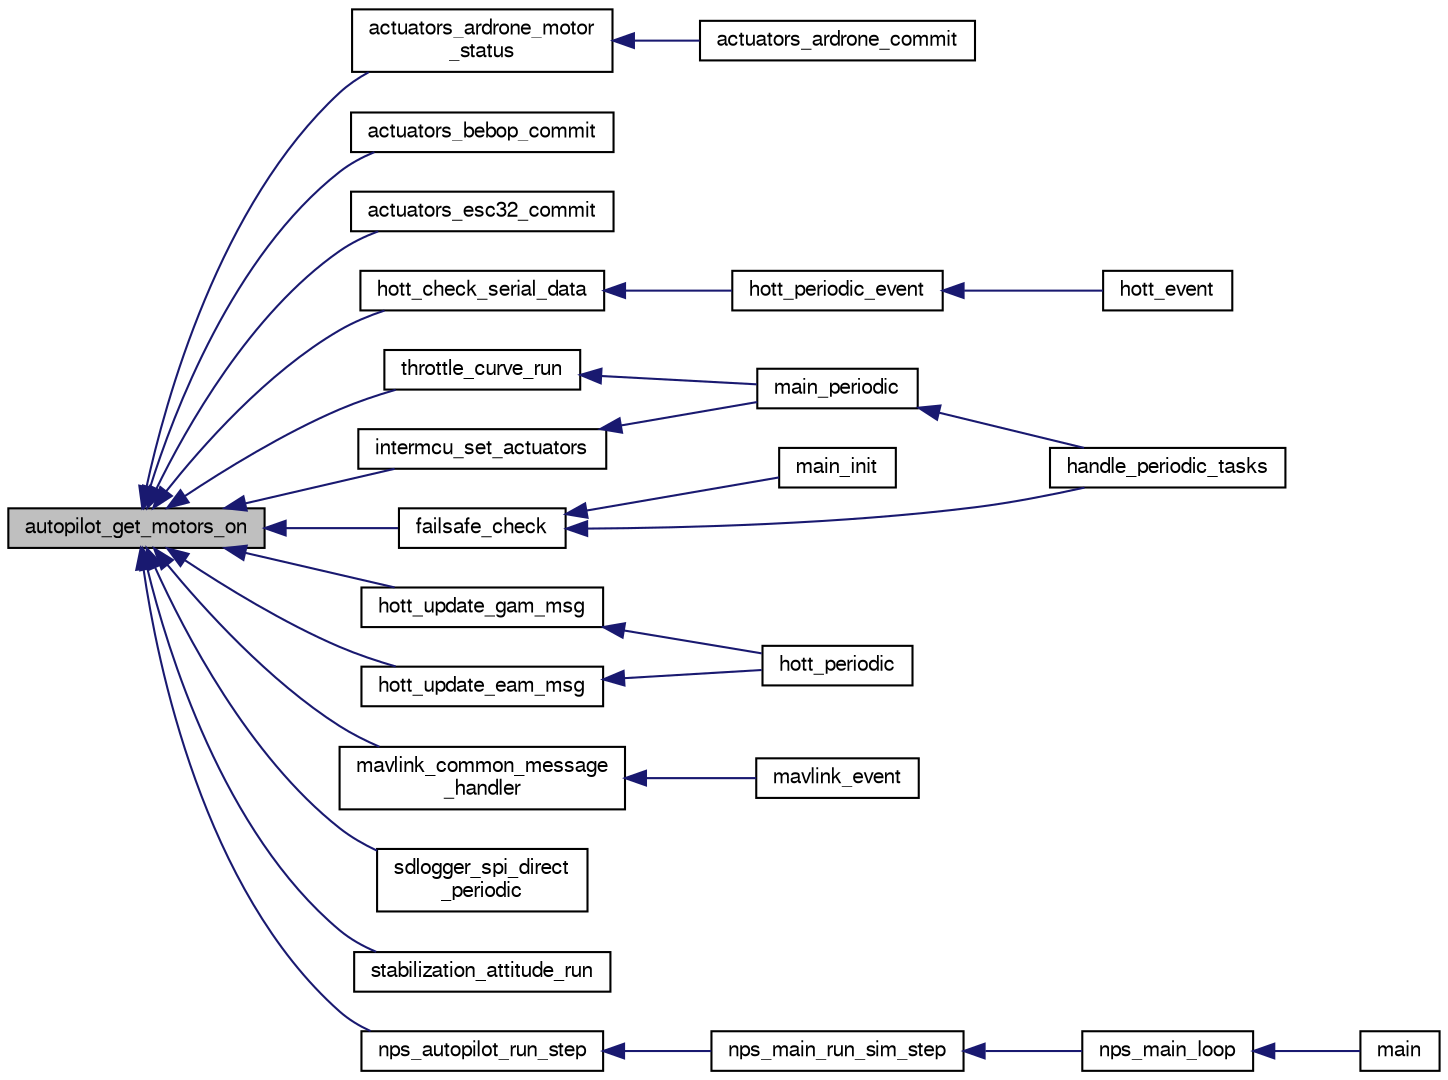 digraph "autopilot_get_motors_on"
{
  edge [fontname="FreeSans",fontsize="10",labelfontname="FreeSans",labelfontsize="10"];
  node [fontname="FreeSans",fontsize="10",shape=record];
  rankdir="LR";
  Node1 [label="autopilot_get_motors_on",height=0.2,width=0.4,color="black", fillcolor="grey75", style="filled", fontcolor="black"];
  Node1 -> Node2 [dir="back",color="midnightblue",fontsize="10",style="solid",fontname="FreeSans"];
  Node2 [label="actuators_ardrone_motor\l_status",height=0.2,width=0.4,color="black", fillcolor="white", style="filled",URL="$boards_2ardrone_2actuators_8c.html#ad8d796514edd55dd0f4a2134fd83f691"];
  Node2 -> Node3 [dir="back",color="midnightblue",fontsize="10",style="solid",fontname="FreeSans"];
  Node3 [label="actuators_ardrone_commit",height=0.2,width=0.4,color="black", fillcolor="white", style="filled",URL="$boards_2ardrone_2actuators_8h.html#a1e5faec000e4e1602bba080db2aec27c"];
  Node1 -> Node4 [dir="back",color="midnightblue",fontsize="10",style="solid",fontname="FreeSans"];
  Node4 [label="actuators_bebop_commit",height=0.2,width=0.4,color="black", fillcolor="white", style="filled",URL="$boards_2bebop_2actuators_8h.html#ad8f645b7663a54e01ba60403a1e45645"];
  Node1 -> Node5 [dir="back",color="midnightblue",fontsize="10",style="solid",fontname="FreeSans"];
  Node5 [label="actuators_esc32_commit",height=0.2,width=0.4,color="black", fillcolor="white", style="filled",URL="$actuators__esc32_8h.html#a699563136f20e59e607791d62ac81660",tooltip="Commits the commands and sends them to the ESCs. "];
  Node1 -> Node6 [dir="back",color="midnightblue",fontsize="10",style="solid",fontname="FreeSans"];
  Node6 [label="failsafe_check",height=0.2,width=0.4,color="black", fillcolor="white", style="filled",URL="$rover_2main__ap_8h.html#a9b33ef8d06e683b2dac822bdf94cd1a8"];
  Node6 -> Node7 [dir="back",color="midnightblue",fontsize="10",style="solid",fontname="FreeSans"];
  Node7 [label="main_init",height=0.2,width=0.4,color="black", fillcolor="white", style="filled",URL="$rover_2main__ap_8h.html#a3719465edd56d2b587a6b340f29e4f90",tooltip="Main initialization. "];
  Node6 -> Node8 [dir="back",color="midnightblue",fontsize="10",style="solid",fontname="FreeSans"];
  Node8 [label="handle_periodic_tasks",height=0.2,width=0.4,color="black", fillcolor="white", style="filled",URL="$rover_2main__ap_8h.html#ab79bb049ce85bf2ed3a75c6b12c02bcb"];
  Node1 -> Node9 [dir="back",color="midnightblue",fontsize="10",style="solid",fontname="FreeSans"];
  Node9 [label="hott_check_serial_data",height=0.2,width=0.4,color="black", fillcolor="white", style="filled",URL="$modules_2hott_2hott_8c.html#ad9ba717e808b0a9d9eabf747ba7abddb"];
  Node9 -> Node10 [dir="back",color="midnightblue",fontsize="10",style="solid",fontname="FreeSans"];
  Node10 [label="hott_periodic_event",height=0.2,width=0.4,color="black", fillcolor="white", style="filled",URL="$modules_2hott_2hott_8c.html#a64d986dbd4a6b7fa67a60cf0f237d31c"];
  Node10 -> Node11 [dir="back",color="midnightblue",fontsize="10",style="solid",fontname="FreeSans"];
  Node11 [label="hott_event",height=0.2,width=0.4,color="black", fillcolor="white", style="filled",URL="$modules_2hott_2hott_8h.html#afd6976c45645e710a8036805a913fc4c"];
  Node1 -> Node12 [dir="back",color="midnightblue",fontsize="10",style="solid",fontname="FreeSans"];
  Node12 [label="hott_update_eam_msg",height=0.2,width=0.4,color="black", fillcolor="white", style="filled",URL="$hott__eam_8h.html#a35e5d6a8530dfc81c2402694e03ea334"];
  Node12 -> Node13 [dir="back",color="midnightblue",fontsize="10",style="solid",fontname="FreeSans"];
  Node13 [label="hott_periodic",height=0.2,width=0.4,color="black", fillcolor="white", style="filled",URL="$modules_2hott_2hott_8h.html#af9ecdbaed8d1ef59e40fba97cbe0b6ac"];
  Node1 -> Node14 [dir="back",color="midnightblue",fontsize="10",style="solid",fontname="FreeSans"];
  Node14 [label="hott_update_gam_msg",height=0.2,width=0.4,color="black", fillcolor="white", style="filled",URL="$hott__gam_8h.html#ac14007f36a1aa731606054e52dc3e783"];
  Node14 -> Node13 [dir="back",color="midnightblue",fontsize="10",style="solid",fontname="FreeSans"];
  Node1 -> Node15 [dir="back",color="midnightblue",fontsize="10",style="solid",fontname="FreeSans"];
  Node15 [label="intermcu_set_actuators",height=0.2,width=0.4,color="black", fillcolor="white", style="filled",URL="$intermcu__ap_8h.html#ac22ebae188091108a7882dfebceb1c6c"];
  Node15 -> Node16 [dir="back",color="midnightblue",fontsize="10",style="solid",fontname="FreeSans"];
  Node16 [label="main_periodic",height=0.2,width=0.4,color="black", fillcolor="white", style="filled",URL="$rover_2main__ap_8h.html#a81249e4ef19b8766982a6fe272d89bae"];
  Node16 -> Node8 [dir="back",color="midnightblue",fontsize="10",style="solid",fontname="FreeSans"];
  Node1 -> Node17 [dir="back",color="midnightblue",fontsize="10",style="solid",fontname="FreeSans"];
  Node17 [label="mavlink_common_message\l_handler",height=0.2,width=0.4,color="black", fillcolor="white", style="filled",URL="$mavlink_8c.html#a92b02fdeb899791573ef52506deb653c"];
  Node17 -> Node18 [dir="back",color="midnightblue",fontsize="10",style="solid",fontname="FreeSans"];
  Node18 [label="mavlink_event",height=0.2,width=0.4,color="black", fillcolor="white", style="filled",URL="$mavlink_8h.html#aca06c0aea877a0d9c57a5e16cee711d7",tooltip="Event MAVLink calls. "];
  Node1 -> Node19 [dir="back",color="midnightblue",fontsize="10",style="solid",fontname="FreeSans"];
  Node19 [label="nps_autopilot_run_step",height=0.2,width=0.4,color="black", fillcolor="white", style="filled",URL="$nps__autopilot__rotorcraft_8c.html#a12870aaa609d4860004be3cec4c8cf2a"];
  Node19 -> Node20 [dir="back",color="midnightblue",fontsize="10",style="solid",fontname="FreeSans"];
  Node20 [label="nps_main_run_sim_step",height=0.2,width=0.4,color="black", fillcolor="white", style="filled",URL="$nps__main__sitl_8c.html#a9a080385e191a932860731e6f511c775"];
  Node20 -> Node21 [dir="back",color="midnightblue",fontsize="10",style="solid",fontname="FreeSans"];
  Node21 [label="nps_main_loop",height=0.2,width=0.4,color="black", fillcolor="white", style="filled",URL="$nps__main__sitl_8c.html#afa201657c19f3eac2d07487bb11a261d"];
  Node21 -> Node22 [dir="back",color="midnightblue",fontsize="10",style="solid",fontname="FreeSans"];
  Node22 [label="main",height=0.2,width=0.4,color="black", fillcolor="white", style="filled",URL="$nps__main__sitl_8c.html#a3c04138a5bfe5d72780bb7e82a18e627"];
  Node1 -> Node23 [dir="back",color="midnightblue",fontsize="10",style="solid",fontname="FreeSans"];
  Node23 [label="sdlogger_spi_direct\l_periodic",height=0.2,width=0.4,color="black", fillcolor="white", style="filled",URL="$sdlogger__spi__direct_8h.html#ab4a462e9899f9283db5be8ab3a3da922",tooltip="sdlogger_spi_direct_periodic Periodic function called at module frequency "];
  Node1 -> Node24 [dir="back",color="midnightblue",fontsize="10",style="solid",fontname="FreeSans"];
  Node24 [label="stabilization_attitude_run",height=0.2,width=0.4,color="black", fillcolor="white", style="filled",URL="$stabilization__attitude__heli__indi_8c.html#add1138c9aae1adaafdb42ddf2f0c039a"];
  Node1 -> Node25 [dir="back",color="midnightblue",fontsize="10",style="solid",fontname="FreeSans"];
  Node25 [label="throttle_curve_run",height=0.2,width=0.4,color="black", fillcolor="white", style="filled",URL="$throttle__curve_8h.html#a543adeeedcc71be82aa23201232c2d66",tooltip="Run the throttle curve and generate the output throttle and pitch This depends on the FMODE(flight mo..."];
  Node25 -> Node16 [dir="back",color="midnightblue",fontsize="10",style="solid",fontname="FreeSans"];
}

